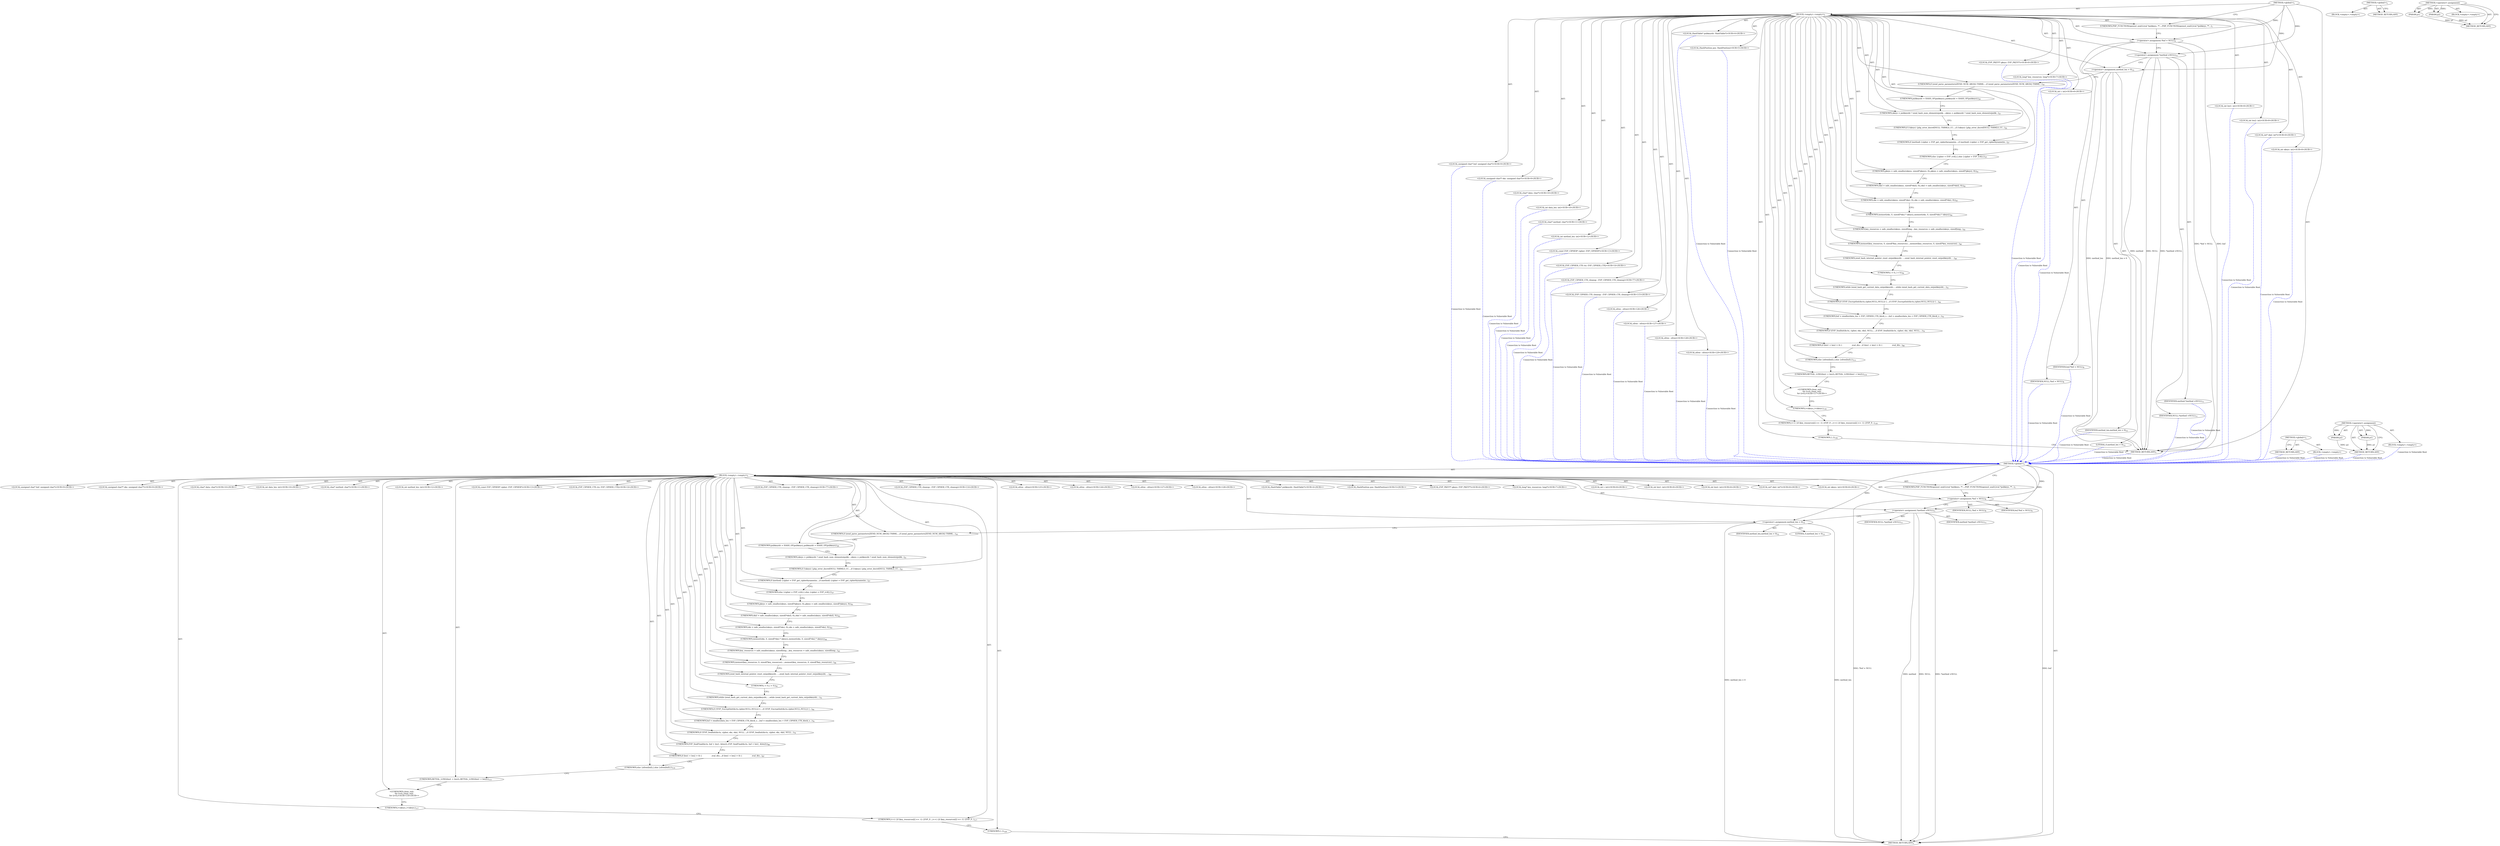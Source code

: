 digraph "&lt;operator&gt;.assignment" {
vulnerable_6 [label=<(METHOD,&lt;global&gt;)<SUB>1</SUB>>];
vulnerable_7 [label=<(BLOCK,&lt;empty&gt;,&lt;empty&gt;)<SUB>1</SUB>>];
vulnerable_8 [label=<(UNKNOWN,PHP_FUNCTION(openssl_seal)
{
	zval *pubkeys, **...,PHP_FUNCTION(openssl_seal)
{
	zval *pubkeys, **...)<SUB>1</SUB>>];
vulnerable_9 [label="<(LOCAL,HashTable* pubkeysht: HashTable*)<SUB>4</SUB>>"];
vulnerable_10 [label="<(LOCAL,HashPosition pos: HashPosition)<SUB>5</SUB>>"];
vulnerable_11 [label="<(LOCAL,EVP_PKEY** pkeys: EVP_PKEY**)<SUB>6</SUB>>"];
vulnerable_12 [label="<(LOCAL,long* key_resources: long*)<SUB>7</SUB>>"];
vulnerable_13 [label="<(LOCAL,int i: int)<SUB>8</SUB>>"];
vulnerable_14 [label="<(LOCAL,int len1: int)<SUB>8</SUB>>"];
vulnerable_15 [label="<(LOCAL,int len2: int)<SUB>8</SUB>>"];
vulnerable_16 [label="<(LOCAL,int* eksl: int*)<SUB>8</SUB>>"];
vulnerable_17 [label="<(LOCAL,int nkeys: int)<SUB>8</SUB>>"];
vulnerable_18 [label="<(LOCAL,unsigned char* buf: unsigned char*)<SUB>9</SUB>>"];
vulnerable_19 [label="<(LOCAL,unsigned char** eks: unsigned char**)<SUB>9</SUB>>"];
vulnerable_20 [label=<(&lt;operator&gt;.assignment,*buf = NULL)<SUB>9</SUB>>];
vulnerable_21 [label=<(IDENTIFIER,buf,*buf = NULL)<SUB>9</SUB>>];
vulnerable_22 [label=<(IDENTIFIER,NULL,*buf = NULL)<SUB>9</SUB>>];
vulnerable_23 [label="<(LOCAL,char* data: char*)<SUB>10</SUB>>"];
vulnerable_24 [label="<(LOCAL,int data_len: int)<SUB>10</SUB>>"];
vulnerable_25 [label="<(LOCAL,char* method: char*)<SUB>11</SUB>>"];
vulnerable_26 [label=<(&lt;operator&gt;.assignment,*method =NULL)<SUB>11</SUB>>];
vulnerable_27 [label=<(IDENTIFIER,method,*method =NULL)<SUB>11</SUB>>];
vulnerable_28 [label=<(IDENTIFIER,NULL,*method =NULL)<SUB>11</SUB>>];
vulnerable_29 [label="<(LOCAL,int method_len: int)<SUB>12</SUB>>"];
vulnerable_30 [label=<(&lt;operator&gt;.assignment,method_len = 0)<SUB>12</SUB>>];
vulnerable_31 [label=<(IDENTIFIER,method_len,method_len = 0)<SUB>12</SUB>>];
vulnerable_32 [label=<(LITERAL,0,method_len = 0)<SUB>12</SUB>>];
vulnerable_33 [label="<(LOCAL,const EVP_CIPHER* cipher: EVP_CIPHER*)<SUB>13</SUB>>"];
vulnerable_34 [label="<(LOCAL,EVP_CIPHER_CTX ctx: EVP_CIPHER_CTX)<SUB>14</SUB>>"];
vulnerable_35 [label=<(UNKNOWN,if (zend_parse_parameters(ZEND_NUM_ARGS() TSRML...,if (zend_parse_parameters(ZEND_NUM_ARGS() TSRML...)<SUB>16</SUB>>];
vulnerable_36 [label=<(UNKNOWN,pubkeysht = HASH_OF(pubkeys);,pubkeysht = HASH_OF(pubkeys);)<SUB>20</SUB>>];
vulnerable_37 [label=<(UNKNOWN,nkeys = pubkeysht ? zend_hash_num_elements(pubk...,nkeys = pubkeysht ? zend_hash_num_elements(pubk...)<SUB>21</SUB>>];
vulnerable_38 [label=<(UNKNOWN,if (!nkeys) {
		php_error_docref(NULL TSRMLS_CC...,if (!nkeys) {
		php_error_docref(NULL TSRMLS_CC...)<SUB>22</SUB>>];
vulnerable_39 [label=<(UNKNOWN,if (method) {
		cipher = EVP_get_cipherbyname(m...,if (method) {
		cipher = EVP_get_cipherbyname(m...)<SUB>27</SUB>>];
vulnerable_40 [label=<(UNKNOWN,else {
		cipher = EVP_rc4();
	},else {
		cipher = EVP_rc4();
	})<SUB>37</SUB>>];
vulnerable_41 [label=<(UNKNOWN,pkeys = safe_emalloc(nkeys, sizeof(*pkeys), 0);,pkeys = safe_emalloc(nkeys, sizeof(*pkeys), 0);)<SUB>41</SUB>>];
vulnerable_42 [label=<(UNKNOWN,eksl = safe_emalloc(nkeys, sizeof(*eksl), 0);,eksl = safe_emalloc(nkeys, sizeof(*eksl), 0);)<SUB>42</SUB>>];
vulnerable_43 [label=<(UNKNOWN,eks = safe_emalloc(nkeys, sizeof(*eks), 0);,eks = safe_emalloc(nkeys, sizeof(*eks), 0);)<SUB>43</SUB>>];
vulnerable_44 [label=<(UNKNOWN,memset(eks, 0, sizeof(*eks) * nkeys);,memset(eks, 0, sizeof(*eks) * nkeys);)<SUB>44</SUB>>];
vulnerable_45 [label=<(UNKNOWN,key_resources = safe_emalloc(nkeys, sizeof(long...,key_resources = safe_emalloc(nkeys, sizeof(long...)<SUB>45</SUB>>];
vulnerable_46 [label=<(UNKNOWN,memset(key_resources, 0, sizeof(*key_resources)...,memset(key_resources, 0, sizeof(*key_resources)...)<SUB>46</SUB>>];
vulnerable_47 [label=<(UNKNOWN,zend_hash_internal_pointer_reset_ex(pubkeysht, ...,zend_hash_internal_pointer_reset_ex(pubkeysht, ...)<SUB>49</SUB>>];
vulnerable_48 [label=<(UNKNOWN,i = 0;,i = 0;)<SUB>50</SUB>>];
vulnerable_49 [label=<(UNKNOWN,while (zend_hash_get_current_data_ex(pubkeysht,...,while (zend_hash_get_current_data_ex(pubkeysht,...)<SUB>51</SUB>>];
vulnerable_50 [label=<(UNKNOWN,if (!EVP_EncryptInit(&amp;ctx,cipher,NULL,NULL)) {
...,if (!EVP_EncryptInit(&amp;ctx,cipher,NULL,NULL)) {
...)<SUB>64</SUB>>];
vulnerable_51 [label=<(UNKNOWN,buf = emalloc(data_len + EVP_CIPHER_CTX_block_s...,buf = emalloc(data_len + EVP_CIPHER_CTX_block_s...)<SUB>76</SUB>>];
vulnerable_52 [label="<(LOCAL,EVP_CIPHER_CTX_cleanup : EVP_CIPHER_CTX_cleanup)<SUB>77</SUB>>"];
vulnerable_53 [label=<(UNKNOWN,if (!EVP_SealInit(&amp;ctx, cipher, eks, eksl, NULL...,if (!EVP_SealInit(&amp;ctx, cipher, eks, eksl, NULL...)<SUB>79</SUB>>];
vulnerable_54 [label=<(UNKNOWN,EVP_SealFinal(&amp;ctx, buf + len1, &amp;len2);,EVP_SealFinal(&amp;ctx, buf + len1, &amp;len2);)<SUB>86</SUB>>];
vulnerable_55 [label=<(UNKNOWN,if (len1 + len2 &gt; 0) {
                zval_dto...,if (len1 + len2 &gt; 0) {
                zval_dto...)<SUB>87</SUB>>];
vulnerable_56 [label=<(UNKNOWN,else {
		efree(buf);
	},else {
		efree(buf);
	})<SUB>110</SUB>>];
vulnerable_57 [label=<(UNKNOWN,RETVAL_LONG(len1 + len2);,RETVAL_LONG(len1 + len2);)<SUB>113</SUB>>];
vulnerable_58 [label="<(LOCAL,EVP_CIPHER_CTX_cleanup : EVP_CIPHER_CTX_cleanup)<SUB>114</SUB>>"];
vulnerable_59 [label="<(UNKNOWN,clean_exit:
	for (i=0;,clean_exit:
	for (i=0;)<SUB>116</SUB>>"];
vulnerable_60 [label=<(UNKNOWN,i&lt;nkeys;,i&lt;nkeys;)<SUB>117</SUB>>];
vulnerable_61 [label=<(UNKNOWN,i++) {
		if (key_resources[i] == -1) {
			EVP_P...,i++) {
		if (key_resources[i] == -1) {
			EVP_P...)<SUB>117</SUB>>];
vulnerable_62 [label="<(LOCAL,efree : efree)<SUB>125</SUB>>"];
vulnerable_63 [label="<(LOCAL,efree : efree)<SUB>126</SUB>>"];
vulnerable_64 [label="<(LOCAL,efree : efree)<SUB>127</SUB>>"];
vulnerable_65 [label="<(LOCAL,efree : efree)<SUB>128</SUB>>"];
vulnerable_66 [label=<(UNKNOWN,},})<SUB>129</SUB>>];
vulnerable_67 [label=<(METHOD_RETURN,ANY)<SUB>1</SUB>>];
vulnerable_98 [label=<(METHOD,&lt;global&gt;)<SUB>1</SUB>>];
vulnerable_99 [label=<(BLOCK,&lt;empty&gt;,&lt;empty&gt;)>];
vulnerable_100 [label=<(METHOD_RETURN,ANY)>];
vulnerable_104 [label=<(METHOD,&lt;operator&gt;.assignment)>];
vulnerable_105 [label=<(PARAM,p1)>];
vulnerable_106 [label=<(PARAM,p2)>];
vulnerable_107 [label=<(BLOCK,&lt;empty&gt;,&lt;empty&gt;)>];
vulnerable_108 [label=<(METHOD_RETURN,ANY)>];
fixed_6 [label=<(METHOD,&lt;global&gt;)<SUB>1</SUB>>];
fixed_7 [label=<(BLOCK,&lt;empty&gt;,&lt;empty&gt;)<SUB>1</SUB>>];
fixed_8 [label=<(UNKNOWN,PHP_FUNCTION(openssl_seal)
{
	zval *pubkeys, **...,PHP_FUNCTION(openssl_seal)
{
	zval *pubkeys, **...)<SUB>1</SUB>>];
fixed_9 [label="<(LOCAL,HashTable* pubkeysht: HashTable*)<SUB>4</SUB>>"];
fixed_10 [label="<(LOCAL,HashPosition pos: HashPosition)<SUB>5</SUB>>"];
fixed_11 [label="<(LOCAL,EVP_PKEY** pkeys: EVP_PKEY**)<SUB>6</SUB>>"];
fixed_12 [label="<(LOCAL,long* key_resources: long*)<SUB>7</SUB>>"];
fixed_13 [label="<(LOCAL,int i: int)<SUB>8</SUB>>"];
fixed_14 [label="<(LOCAL,int len1: int)<SUB>8</SUB>>"];
fixed_15 [label="<(LOCAL,int len2: int)<SUB>8</SUB>>"];
fixed_16 [label="<(LOCAL,int* eksl: int*)<SUB>8</SUB>>"];
fixed_17 [label="<(LOCAL,int nkeys: int)<SUB>8</SUB>>"];
fixed_18 [label="<(LOCAL,unsigned char* buf: unsigned char*)<SUB>9</SUB>>"];
fixed_19 [label="<(LOCAL,unsigned char** eks: unsigned char**)<SUB>9</SUB>>"];
fixed_20 [label=<(&lt;operator&gt;.assignment,*buf = NULL)<SUB>9</SUB>>];
fixed_21 [label=<(IDENTIFIER,buf,*buf = NULL)<SUB>9</SUB>>];
fixed_22 [label=<(IDENTIFIER,NULL,*buf = NULL)<SUB>9</SUB>>];
fixed_23 [label="<(LOCAL,char* data: char*)<SUB>10</SUB>>"];
fixed_24 [label="<(LOCAL,int data_len: int)<SUB>10</SUB>>"];
fixed_25 [label="<(LOCAL,char* method: char*)<SUB>11</SUB>>"];
fixed_26 [label=<(&lt;operator&gt;.assignment,*method =NULL)<SUB>11</SUB>>];
fixed_27 [label=<(IDENTIFIER,method,*method =NULL)<SUB>11</SUB>>];
fixed_28 [label=<(IDENTIFIER,NULL,*method =NULL)<SUB>11</SUB>>];
fixed_29 [label="<(LOCAL,int method_len: int)<SUB>12</SUB>>"];
fixed_30 [label=<(&lt;operator&gt;.assignment,method_len = 0)<SUB>12</SUB>>];
fixed_31 [label=<(IDENTIFIER,method_len,method_len = 0)<SUB>12</SUB>>];
fixed_32 [label=<(LITERAL,0,method_len = 0)<SUB>12</SUB>>];
fixed_33 [label="<(LOCAL,const EVP_CIPHER* cipher: EVP_CIPHER*)<SUB>13</SUB>>"];
fixed_34 [label="<(LOCAL,EVP_CIPHER_CTX ctx: EVP_CIPHER_CTX)<SUB>14</SUB>>"];
fixed_35 [label=<(UNKNOWN,if (zend_parse_parameters(ZEND_NUM_ARGS() TSRML...,if (zend_parse_parameters(ZEND_NUM_ARGS() TSRML...)<SUB>16</SUB>>];
fixed_36 [label=<(UNKNOWN,pubkeysht = HASH_OF(pubkeys);,pubkeysht = HASH_OF(pubkeys);)<SUB>20</SUB>>];
fixed_37 [label=<(UNKNOWN,nkeys = pubkeysht ? zend_hash_num_elements(pubk...,nkeys = pubkeysht ? zend_hash_num_elements(pubk...)<SUB>21</SUB>>];
fixed_38 [label=<(UNKNOWN,if (!nkeys) {
		php_error_docref(NULL TSRMLS_CC...,if (!nkeys) {
		php_error_docref(NULL TSRMLS_CC...)<SUB>22</SUB>>];
fixed_39 [label=<(UNKNOWN,if (method) {
		cipher = EVP_get_cipherbyname(m...,if (method) {
		cipher = EVP_get_cipherbyname(m...)<SUB>27</SUB>>];
fixed_40 [label=<(UNKNOWN,else {
		cipher = EVP_rc4();
	},else {
		cipher = EVP_rc4();
	})<SUB>37</SUB>>];
fixed_41 [label=<(UNKNOWN,pkeys = safe_emalloc(nkeys, sizeof(*pkeys), 0);,pkeys = safe_emalloc(nkeys, sizeof(*pkeys), 0);)<SUB>41</SUB>>];
fixed_42 [label=<(UNKNOWN,eksl = safe_emalloc(nkeys, sizeof(*eksl), 0);,eksl = safe_emalloc(nkeys, sizeof(*eksl), 0);)<SUB>42</SUB>>];
fixed_43 [label=<(UNKNOWN,eks = safe_emalloc(nkeys, sizeof(*eks), 0);,eks = safe_emalloc(nkeys, sizeof(*eks), 0);)<SUB>43</SUB>>];
fixed_44 [label=<(UNKNOWN,memset(eks, 0, sizeof(*eks) * nkeys);,memset(eks, 0, sizeof(*eks) * nkeys);)<SUB>44</SUB>>];
fixed_45 [label=<(UNKNOWN,key_resources = safe_emalloc(nkeys, sizeof(long...,key_resources = safe_emalloc(nkeys, sizeof(long...)<SUB>45</SUB>>];
fixed_46 [label=<(UNKNOWN,memset(key_resources, 0, sizeof(*key_resources)...,memset(key_resources, 0, sizeof(*key_resources)...)<SUB>46</SUB>>];
fixed_47 [label=<(UNKNOWN,zend_hash_internal_pointer_reset_ex(pubkeysht, ...,zend_hash_internal_pointer_reset_ex(pubkeysht, ...)<SUB>49</SUB>>];
fixed_48 [label=<(UNKNOWN,i = 0;,i = 0;)<SUB>50</SUB>>];
fixed_49 [label=<(UNKNOWN,while (zend_hash_get_current_data_ex(pubkeysht,...,while (zend_hash_get_current_data_ex(pubkeysht,...)<SUB>51</SUB>>];
fixed_50 [label=<(UNKNOWN,if (!EVP_EncryptInit(&amp;ctx,cipher,NULL,NULL)) {
...,if (!EVP_EncryptInit(&amp;ctx,cipher,NULL,NULL)) {
...)<SUB>64</SUB>>];
fixed_51 [label=<(UNKNOWN,buf = emalloc(data_len + EVP_CIPHER_CTX_block_s...,buf = emalloc(data_len + EVP_CIPHER_CTX_block_s...)<SUB>76</SUB>>];
fixed_52 [label="<(LOCAL,EVP_CIPHER_CTX_cleanup : EVP_CIPHER_CTX_cleanup)<SUB>77</SUB>>"];
fixed_53 [label=<(UNKNOWN,if (EVP_SealInit(&amp;ctx, cipher, eks, eksl, NULL,...,if (EVP_SealInit(&amp;ctx, cipher, eks, eksl, NULL,...)<SUB>79</SUB>>];
fixed_54 [label=<(UNKNOWN,if (len1 + len2 &gt; 0) {
                zval_dto...,if (len1 + len2 &gt; 0) {
                zval_dto...)<SUB>88</SUB>>];
fixed_55 [label=<(UNKNOWN,else {
		efree(buf);
	},else {
		efree(buf);
	})<SUB>111</SUB>>];
fixed_56 [label=<(UNKNOWN,RETVAL_LONG(len1 + len2);,RETVAL_LONG(len1 + len2);)<SUB>114</SUB>>];
fixed_57 [label="<(LOCAL,EVP_CIPHER_CTX_cleanup : EVP_CIPHER_CTX_cleanup)<SUB>115</SUB>>"];
fixed_58 [label="<(UNKNOWN,clean_exit:
	for (i=0;,clean_exit:
	for (i=0;)<SUB>117</SUB>>"];
fixed_59 [label=<(UNKNOWN,i&lt;nkeys;,i&lt;nkeys;)<SUB>118</SUB>>];
fixed_60 [label=<(UNKNOWN,i++) {
		if (key_resources[i] == -1) {
			EVP_P...,i++) {
		if (key_resources[i] == -1) {
			EVP_P...)<SUB>118</SUB>>];
fixed_61 [label="<(LOCAL,efree : efree)<SUB>126</SUB>>"];
fixed_62 [label="<(LOCAL,efree : efree)<SUB>127</SUB>>"];
fixed_63 [label="<(LOCAL,efree : efree)<SUB>128</SUB>>"];
fixed_64 [label="<(LOCAL,efree : efree)<SUB>129</SUB>>"];
fixed_65 [label=<(UNKNOWN,},})<SUB>130</SUB>>];
fixed_66 [label=<(METHOD_RETURN,ANY)<SUB>1</SUB>>];
fixed_97 [label=<(METHOD,&lt;global&gt;)<SUB>1</SUB>>];
fixed_98 [label=<(BLOCK,&lt;empty&gt;,&lt;empty&gt;)>];
fixed_99 [label=<(METHOD_RETURN,ANY)>];
fixed_103 [label=<(METHOD,&lt;operator&gt;.assignment)>];
fixed_104 [label=<(PARAM,p1)>];
fixed_105 [label=<(PARAM,p2)>];
fixed_106 [label=<(BLOCK,&lt;empty&gt;,&lt;empty&gt;)>];
fixed_107 [label=<(METHOD_RETURN,ANY)>];
vulnerable_6 -> vulnerable_7  [key=0, label="AST: "];
vulnerable_6 -> vulnerable_67  [key=0, label="AST: "];
vulnerable_6 -> vulnerable_8  [key=0, label="CFG: "];
vulnerable_6 -> vulnerable_20  [key=0, label="DDG: "];
vulnerable_6 -> vulnerable_26  [key=0, label="DDG: "];
vulnerable_6 -> vulnerable_30  [key=0, label="DDG: "];
vulnerable_7 -> vulnerable_8  [key=0, label="AST: "];
vulnerable_7 -> vulnerable_9  [key=0, label="AST: "];
vulnerable_7 -> vulnerable_10  [key=0, label="AST: "];
vulnerable_7 -> vulnerable_11  [key=0, label="AST: "];
vulnerable_7 -> vulnerable_12  [key=0, label="AST: "];
vulnerable_7 -> vulnerable_13  [key=0, label="AST: "];
vulnerable_7 -> vulnerable_14  [key=0, label="AST: "];
vulnerable_7 -> vulnerable_15  [key=0, label="AST: "];
vulnerable_7 -> vulnerable_16  [key=0, label="AST: "];
vulnerable_7 -> vulnerable_17  [key=0, label="AST: "];
vulnerable_7 -> vulnerable_18  [key=0, label="AST: "];
vulnerable_7 -> vulnerable_19  [key=0, label="AST: "];
vulnerable_7 -> vulnerable_20  [key=0, label="AST: "];
vulnerable_7 -> vulnerable_23  [key=0, label="AST: "];
vulnerable_7 -> vulnerable_24  [key=0, label="AST: "];
vulnerable_7 -> vulnerable_25  [key=0, label="AST: "];
vulnerable_7 -> vulnerable_26  [key=0, label="AST: "];
vulnerable_7 -> vulnerable_29  [key=0, label="AST: "];
vulnerable_7 -> vulnerable_30  [key=0, label="AST: "];
vulnerable_7 -> vulnerable_33  [key=0, label="AST: "];
vulnerable_7 -> vulnerable_34  [key=0, label="AST: "];
vulnerable_7 -> vulnerable_35  [key=0, label="AST: "];
vulnerable_7 -> vulnerable_36  [key=0, label="AST: "];
vulnerable_7 -> vulnerable_37  [key=0, label="AST: "];
vulnerable_7 -> vulnerable_38  [key=0, label="AST: "];
vulnerable_7 -> vulnerable_39  [key=0, label="AST: "];
vulnerable_7 -> vulnerable_40  [key=0, label="AST: "];
vulnerable_7 -> vulnerable_41  [key=0, label="AST: "];
vulnerable_7 -> vulnerable_42  [key=0, label="AST: "];
vulnerable_7 -> vulnerable_43  [key=0, label="AST: "];
vulnerable_7 -> vulnerable_44  [key=0, label="AST: "];
vulnerable_7 -> vulnerable_45  [key=0, label="AST: "];
vulnerable_7 -> vulnerable_46  [key=0, label="AST: "];
vulnerable_7 -> vulnerable_47  [key=0, label="AST: "];
vulnerable_7 -> vulnerable_48  [key=0, label="AST: "];
vulnerable_7 -> vulnerable_49  [key=0, label="AST: "];
vulnerable_7 -> vulnerable_50  [key=0, label="AST: "];
vulnerable_7 -> vulnerable_51  [key=0, label="AST: "];
vulnerable_7 -> vulnerable_52  [key=0, label="AST: "];
vulnerable_7 -> vulnerable_53  [key=0, label="AST: "];
vulnerable_7 -> vulnerable_54  [key=0, label="AST: "];
vulnerable_7 -> vulnerable_55  [key=0, label="AST: "];
vulnerable_7 -> vulnerable_56  [key=0, label="AST: "];
vulnerable_7 -> vulnerable_57  [key=0, label="AST: "];
vulnerable_7 -> vulnerable_58  [key=0, label="AST: "];
vulnerable_7 -> vulnerable_59  [key=0, label="AST: "];
vulnerable_7 -> vulnerable_60  [key=0, label="AST: "];
vulnerable_7 -> vulnerable_61  [key=0, label="AST: "];
vulnerable_7 -> vulnerable_62  [key=0, label="AST: "];
vulnerable_7 -> vulnerable_63  [key=0, label="AST: "];
vulnerable_7 -> vulnerable_64  [key=0, label="AST: "];
vulnerable_7 -> vulnerable_65  [key=0, label="AST: "];
vulnerable_7 -> vulnerable_66  [key=0, label="AST: "];
vulnerable_8 -> vulnerable_20  [key=0, label="CFG: "];
vulnerable_20 -> vulnerable_21  [key=0, label="AST: "];
vulnerable_20 -> vulnerable_22  [key=0, label="AST: "];
vulnerable_20 -> vulnerable_26  [key=0, label="CFG: "];
vulnerable_20 -> vulnerable_67  [key=0, label="DDG: buf"];
vulnerable_20 -> vulnerable_67  [key=1, label="DDG: *buf = NULL"];
vulnerable_26 -> vulnerable_27  [key=0, label="AST: "];
vulnerable_26 -> vulnerable_28  [key=0, label="AST: "];
vulnerable_26 -> vulnerable_30  [key=0, label="CFG: "];
vulnerable_26 -> vulnerable_67  [key=0, label="DDG: method"];
vulnerable_26 -> vulnerable_67  [key=1, label="DDG: NULL"];
vulnerable_26 -> vulnerable_67  [key=2, label="DDG: *method =NULL"];
vulnerable_30 -> vulnerable_31  [key=0, label="AST: "];
vulnerable_30 -> vulnerable_32  [key=0, label="AST: "];
vulnerable_30 -> vulnerable_35  [key=0, label="CFG: "];
vulnerable_30 -> vulnerable_67  [key=0, label="DDG: method_len"];
vulnerable_30 -> vulnerable_67  [key=1, label="DDG: method_len = 0"];
vulnerable_35 -> vulnerable_36  [key=0, label="CFG: "];
vulnerable_36 -> vulnerable_37  [key=0, label="CFG: "];
vulnerable_37 -> vulnerable_38  [key=0, label="CFG: "];
vulnerable_38 -> vulnerable_39  [key=0, label="CFG: "];
vulnerable_39 -> vulnerable_40  [key=0, label="CFG: "];
vulnerable_40 -> vulnerable_41  [key=0, label="CFG: "];
vulnerable_41 -> vulnerable_42  [key=0, label="CFG: "];
vulnerable_42 -> vulnerable_43  [key=0, label="CFG: "];
vulnerable_43 -> vulnerable_44  [key=0, label="CFG: "];
vulnerable_44 -> vulnerable_45  [key=0, label="CFG: "];
vulnerable_45 -> vulnerable_46  [key=0, label="CFG: "];
vulnerable_46 -> vulnerable_47  [key=0, label="CFG: "];
vulnerable_47 -> vulnerable_48  [key=0, label="CFG: "];
vulnerable_48 -> vulnerable_49  [key=0, label="CFG: "];
vulnerable_49 -> vulnerable_50  [key=0, label="CFG: "];
vulnerable_50 -> vulnerable_51  [key=0, label="CFG: "];
vulnerable_51 -> vulnerable_53  [key=0, label="CFG: "];
vulnerable_53 -> vulnerable_54  [key=0, label="CFG: "];
vulnerable_54 -> vulnerable_55  [key=0, label="CFG: "];
vulnerable_55 -> vulnerable_56  [key=0, label="CFG: "];
vulnerable_56 -> vulnerable_57  [key=0, label="CFG: "];
vulnerable_57 -> vulnerable_59  [key=0, label="CFG: "];
vulnerable_59 -> vulnerable_60  [key=0, label="CFG: "];
vulnerable_60 -> vulnerable_61  [key=0, label="CFG: "];
vulnerable_61 -> vulnerable_66  [key=0, label="CFG: "];
vulnerable_66 -> vulnerable_67  [key=0, label="CFG: "];
vulnerable_98 -> vulnerable_99  [key=0, label="AST: "];
vulnerable_98 -> vulnerable_100  [key=0, label="AST: "];
vulnerable_98 -> vulnerable_100  [key=1, label="CFG: "];
vulnerable_104 -> vulnerable_105  [key=0, label="AST: "];
vulnerable_104 -> vulnerable_105  [key=1, label="DDG: "];
vulnerable_104 -> vulnerable_107  [key=0, label="AST: "];
vulnerable_104 -> vulnerable_106  [key=0, label="AST: "];
vulnerable_104 -> vulnerable_106  [key=1, label="DDG: "];
vulnerable_104 -> vulnerable_108  [key=0, label="AST: "];
vulnerable_104 -> vulnerable_108  [key=1, label="CFG: "];
vulnerable_105 -> vulnerable_108  [key=0, label="DDG: p1"];
vulnerable_106 -> vulnerable_108  [key=0, label="DDG: p2"];
fixed_6 -> fixed_7  [key=0, label="AST: "];
fixed_6 -> fixed_66  [key=0, label="AST: "];
fixed_6 -> fixed_8  [key=0, label="CFG: "];
fixed_6 -> fixed_20  [key=0, label="DDG: "];
fixed_6 -> fixed_26  [key=0, label="DDG: "];
fixed_6 -> fixed_30  [key=0, label="DDG: "];
fixed_7 -> fixed_8  [key=0, label="AST: "];
fixed_7 -> fixed_9  [key=0, label="AST: "];
fixed_7 -> fixed_10  [key=0, label="AST: "];
fixed_7 -> fixed_11  [key=0, label="AST: "];
fixed_7 -> fixed_12  [key=0, label="AST: "];
fixed_7 -> fixed_13  [key=0, label="AST: "];
fixed_7 -> fixed_14  [key=0, label="AST: "];
fixed_7 -> fixed_15  [key=0, label="AST: "];
fixed_7 -> fixed_16  [key=0, label="AST: "];
fixed_7 -> fixed_17  [key=0, label="AST: "];
fixed_7 -> fixed_18  [key=0, label="AST: "];
fixed_7 -> fixed_19  [key=0, label="AST: "];
fixed_7 -> fixed_20  [key=0, label="AST: "];
fixed_7 -> fixed_23  [key=0, label="AST: "];
fixed_7 -> fixed_24  [key=0, label="AST: "];
fixed_7 -> fixed_25  [key=0, label="AST: "];
fixed_7 -> fixed_26  [key=0, label="AST: "];
fixed_7 -> fixed_29  [key=0, label="AST: "];
fixed_7 -> fixed_30  [key=0, label="AST: "];
fixed_7 -> fixed_33  [key=0, label="AST: "];
fixed_7 -> fixed_34  [key=0, label="AST: "];
fixed_7 -> fixed_35  [key=0, label="AST: "];
fixed_7 -> fixed_36  [key=0, label="AST: "];
fixed_7 -> fixed_37  [key=0, label="AST: "];
fixed_7 -> fixed_38  [key=0, label="AST: "];
fixed_7 -> fixed_39  [key=0, label="AST: "];
fixed_7 -> fixed_40  [key=0, label="AST: "];
fixed_7 -> fixed_41  [key=0, label="AST: "];
fixed_7 -> fixed_42  [key=0, label="AST: "];
fixed_7 -> fixed_43  [key=0, label="AST: "];
fixed_7 -> fixed_44  [key=0, label="AST: "];
fixed_7 -> fixed_45  [key=0, label="AST: "];
fixed_7 -> fixed_46  [key=0, label="AST: "];
fixed_7 -> fixed_47  [key=0, label="AST: "];
fixed_7 -> fixed_48  [key=0, label="AST: "];
fixed_7 -> fixed_49  [key=0, label="AST: "];
fixed_7 -> fixed_50  [key=0, label="AST: "];
fixed_7 -> fixed_51  [key=0, label="AST: "];
fixed_7 -> fixed_52  [key=0, label="AST: "];
fixed_7 -> fixed_53  [key=0, label="AST: "];
fixed_7 -> fixed_54  [key=0, label="AST: "];
fixed_7 -> fixed_55  [key=0, label="AST: "];
fixed_7 -> fixed_56  [key=0, label="AST: "];
fixed_7 -> fixed_57  [key=0, label="AST: "];
fixed_7 -> fixed_58  [key=0, label="AST: "];
fixed_7 -> fixed_59  [key=0, label="AST: "];
fixed_7 -> fixed_60  [key=0, label="AST: "];
fixed_7 -> fixed_61  [key=0, label="AST: "];
fixed_7 -> fixed_62  [key=0, label="AST: "];
fixed_7 -> fixed_63  [key=0, label="AST: "];
fixed_7 -> fixed_64  [key=0, label="AST: "];
fixed_7 -> fixed_65  [key=0, label="AST: "];
fixed_8 -> fixed_20  [key=0, label="CFG: "];
fixed_9 -> vulnerable_6  [color=blue, key=0, label="Connection to Vulnerable Root", penwidth="2.0", style=dashed];
fixed_10 -> vulnerable_6  [color=blue, key=0, label="Connection to Vulnerable Root", penwidth="2.0", style=dashed];
fixed_11 -> vulnerable_6  [color=blue, key=0, label="Connection to Vulnerable Root", penwidth="2.0", style=dashed];
fixed_12 -> vulnerable_6  [color=blue, key=0, label="Connection to Vulnerable Root", penwidth="2.0", style=dashed];
fixed_13 -> vulnerable_6  [color=blue, key=0, label="Connection to Vulnerable Root", penwidth="2.0", style=dashed];
fixed_14 -> vulnerable_6  [color=blue, key=0, label="Connection to Vulnerable Root", penwidth="2.0", style=dashed];
fixed_15 -> vulnerable_6  [color=blue, key=0, label="Connection to Vulnerable Root", penwidth="2.0", style=dashed];
fixed_16 -> vulnerable_6  [color=blue, key=0, label="Connection to Vulnerable Root", penwidth="2.0", style=dashed];
fixed_17 -> vulnerable_6  [color=blue, key=0, label="Connection to Vulnerable Root", penwidth="2.0", style=dashed];
fixed_18 -> vulnerable_6  [color=blue, key=0, label="Connection to Vulnerable Root", penwidth="2.0", style=dashed];
fixed_19 -> vulnerable_6  [color=blue, key=0, label="Connection to Vulnerable Root", penwidth="2.0", style=dashed];
fixed_20 -> fixed_21  [key=0, label="AST: "];
fixed_20 -> fixed_22  [key=0, label="AST: "];
fixed_20 -> fixed_26  [key=0, label="CFG: "];
fixed_20 -> fixed_66  [key=0, label="DDG: buf"];
fixed_20 -> fixed_66  [key=1, label="DDG: *buf = NULL"];
fixed_21 -> vulnerable_6  [color=blue, key=0, label="Connection to Vulnerable Root", penwidth="2.0", style=dashed];
fixed_22 -> vulnerable_6  [color=blue, key=0, label="Connection to Vulnerable Root", penwidth="2.0", style=dashed];
fixed_23 -> vulnerable_6  [color=blue, key=0, label="Connection to Vulnerable Root", penwidth="2.0", style=dashed];
fixed_24 -> vulnerable_6  [color=blue, key=0, label="Connection to Vulnerable Root", penwidth="2.0", style=dashed];
fixed_25 -> vulnerable_6  [color=blue, key=0, label="Connection to Vulnerable Root", penwidth="2.0", style=dashed];
fixed_26 -> fixed_27  [key=0, label="AST: "];
fixed_26 -> fixed_28  [key=0, label="AST: "];
fixed_26 -> fixed_30  [key=0, label="CFG: "];
fixed_26 -> fixed_66  [key=0, label="DDG: method"];
fixed_26 -> fixed_66  [key=1, label="DDG: NULL"];
fixed_26 -> fixed_66  [key=2, label="DDG: *method =NULL"];
fixed_27 -> vulnerable_6  [color=blue, key=0, label="Connection to Vulnerable Root", penwidth="2.0", style=dashed];
fixed_28 -> vulnerable_6  [color=blue, key=0, label="Connection to Vulnerable Root", penwidth="2.0", style=dashed];
fixed_29 -> vulnerable_6  [color=blue, key=0, label="Connection to Vulnerable Root", penwidth="2.0", style=dashed];
fixed_30 -> fixed_31  [key=0, label="AST: "];
fixed_30 -> fixed_32  [key=0, label="AST: "];
fixed_30 -> fixed_35  [key=0, label="CFG: "];
fixed_30 -> fixed_66  [key=0, label="DDG: method_len"];
fixed_30 -> fixed_66  [key=1, label="DDG: method_len = 0"];
fixed_31 -> vulnerable_6  [color=blue, key=0, label="Connection to Vulnerable Root", penwidth="2.0", style=dashed];
fixed_32 -> vulnerable_6  [color=blue, key=0, label="Connection to Vulnerable Root", penwidth="2.0", style=dashed];
fixed_33 -> vulnerable_6  [color=blue, key=0, label="Connection to Vulnerable Root", penwidth="2.0", style=dashed];
fixed_34 -> vulnerable_6  [color=blue, key=0, label="Connection to Vulnerable Root", penwidth="2.0", style=dashed];
fixed_35 -> fixed_36  [key=0, label="CFG: "];
fixed_36 -> fixed_37  [key=0, label="CFG: "];
fixed_37 -> fixed_38  [key=0, label="CFG: "];
fixed_38 -> fixed_39  [key=0, label="CFG: "];
fixed_39 -> fixed_40  [key=0, label="CFG: "];
fixed_40 -> fixed_41  [key=0, label="CFG: "];
fixed_41 -> fixed_42  [key=0, label="CFG: "];
fixed_42 -> fixed_43  [key=0, label="CFG: "];
fixed_43 -> fixed_44  [key=0, label="CFG: "];
fixed_44 -> fixed_45  [key=0, label="CFG: "];
fixed_45 -> fixed_46  [key=0, label="CFG: "];
fixed_46 -> fixed_47  [key=0, label="CFG: "];
fixed_47 -> fixed_48  [key=0, label="CFG: "];
fixed_48 -> fixed_49  [key=0, label="CFG: "];
fixed_49 -> fixed_50  [key=0, label="CFG: "];
fixed_50 -> fixed_51  [key=0, label="CFG: "];
fixed_51 -> fixed_53  [key=0, label="CFG: "];
fixed_52 -> vulnerable_6  [color=blue, key=0, label="Connection to Vulnerable Root", penwidth="2.0", style=dashed];
fixed_53 -> fixed_54  [key=0, label="CFG: "];
fixed_54 -> fixed_55  [key=0, label="CFG: "];
fixed_55 -> fixed_56  [key=0, label="CFG: "];
fixed_56 -> fixed_58  [key=0, label="CFG: "];
fixed_57 -> vulnerable_6  [color=blue, key=0, label="Connection to Vulnerable Root", penwidth="2.0", style=dashed];
fixed_58 -> fixed_59  [key=0, label="CFG: "];
fixed_59 -> fixed_60  [key=0, label="CFG: "];
fixed_60 -> fixed_65  [key=0, label="CFG: "];
fixed_61 -> vulnerable_6  [color=blue, key=0, label="Connection to Vulnerable Root", penwidth="2.0", style=dashed];
fixed_62 -> vulnerable_6  [color=blue, key=0, label="Connection to Vulnerable Root", penwidth="2.0", style=dashed];
fixed_63 -> vulnerable_6  [color=blue, key=0, label="Connection to Vulnerable Root", penwidth="2.0", style=dashed];
fixed_64 -> vulnerable_6  [color=blue, key=0, label="Connection to Vulnerable Root", penwidth="2.0", style=dashed];
fixed_65 -> fixed_66  [key=0, label="CFG: "];
fixed_66 -> vulnerable_6  [color=blue, key=0, label="Connection to Vulnerable Root", penwidth="2.0", style=dashed];
fixed_97 -> fixed_98  [key=0, label="AST: "];
fixed_97 -> fixed_99  [key=0, label="AST: "];
fixed_97 -> fixed_99  [key=1, label="CFG: "];
fixed_98 -> vulnerable_6  [color=blue, key=0, label="Connection to Vulnerable Root", penwidth="2.0", style=dashed];
fixed_99 -> vulnerable_6  [color=blue, key=0, label="Connection to Vulnerable Root", penwidth="2.0", style=dashed];
fixed_103 -> fixed_104  [key=0, label="AST: "];
fixed_103 -> fixed_104  [key=1, label="DDG: "];
fixed_103 -> fixed_106  [key=0, label="AST: "];
fixed_103 -> fixed_105  [key=0, label="AST: "];
fixed_103 -> fixed_105  [key=1, label="DDG: "];
fixed_103 -> fixed_107  [key=0, label="AST: "];
fixed_103 -> fixed_107  [key=1, label="CFG: "];
fixed_104 -> fixed_107  [key=0, label="DDG: p1"];
fixed_105 -> fixed_107  [key=0, label="DDG: p2"];
fixed_106 -> vulnerable_6  [color=blue, key=0, label="Connection to Vulnerable Root", penwidth="2.0", style=dashed];
fixed_107 -> vulnerable_6  [color=blue, key=0, label="Connection to Vulnerable Root", penwidth="2.0", style=dashed];
}
